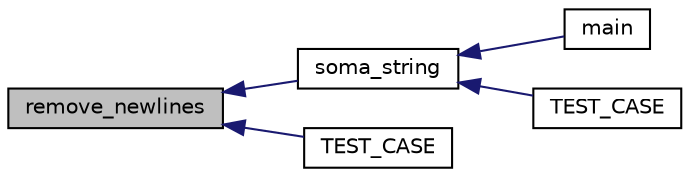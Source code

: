 digraph "remove_newlines"
{
  edge [fontname="Helvetica",fontsize="10",labelfontname="Helvetica",labelfontsize="10"];
  node [fontname="Helvetica",fontsize="10",shape=record];
  rankdir="LR";
  Node7 [label="remove_newlines",height=0.2,width=0.4,color="black", fillcolor="grey75", style="filled", fontcolor="black"];
  Node7 -> Node8 [dir="back",color="midnightblue",fontsize="10",style="solid",fontname="Helvetica"];
  Node8 [label="soma_string",height=0.2,width=0.4,color="black", fillcolor="white", style="filled",URL="$string__soma_8hpp.html#a781699877e3eb1ffda778737f2467621",tooltip="Main function, responsible for delegating tasks and show the result. "];
  Node8 -> Node9 [dir="back",color="midnightblue",fontsize="10",style="solid",fontname="Helvetica"];
  Node9 [label="main",height=0.2,width=0.4,color="black", fillcolor="white", style="filled",URL="$testa__soma__string__stdin_8cpp.html#ae66f6b31b5ad750f1fe042a706a4e3d4"];
  Node8 -> Node10 [dir="back",color="midnightblue",fontsize="10",style="solid",fontname="Helvetica"];
  Node10 [label="TEST_CASE",height=0.2,width=0.4,color="black", fillcolor="white", style="filled",URL="$testa__string__soma_8cpp.html#a012d693008827f2e341a0a87d32cf9e6",tooltip="Verifica a funcionalidade da função soma_string. "];
  Node7 -> Node11 [dir="back",color="midnightblue",fontsize="10",style="solid",fontname="Helvetica"];
  Node11 [label="TEST_CASE",height=0.2,width=0.4,color="black", fillcolor="white", style="filled",URL="$testa__string__soma_8cpp.html#a4b130b4da23874a3c87559f2cda8f58a",tooltip="Verifica se comportamento está dentro do esperado para remoção de quebras de linhas. "];
}

